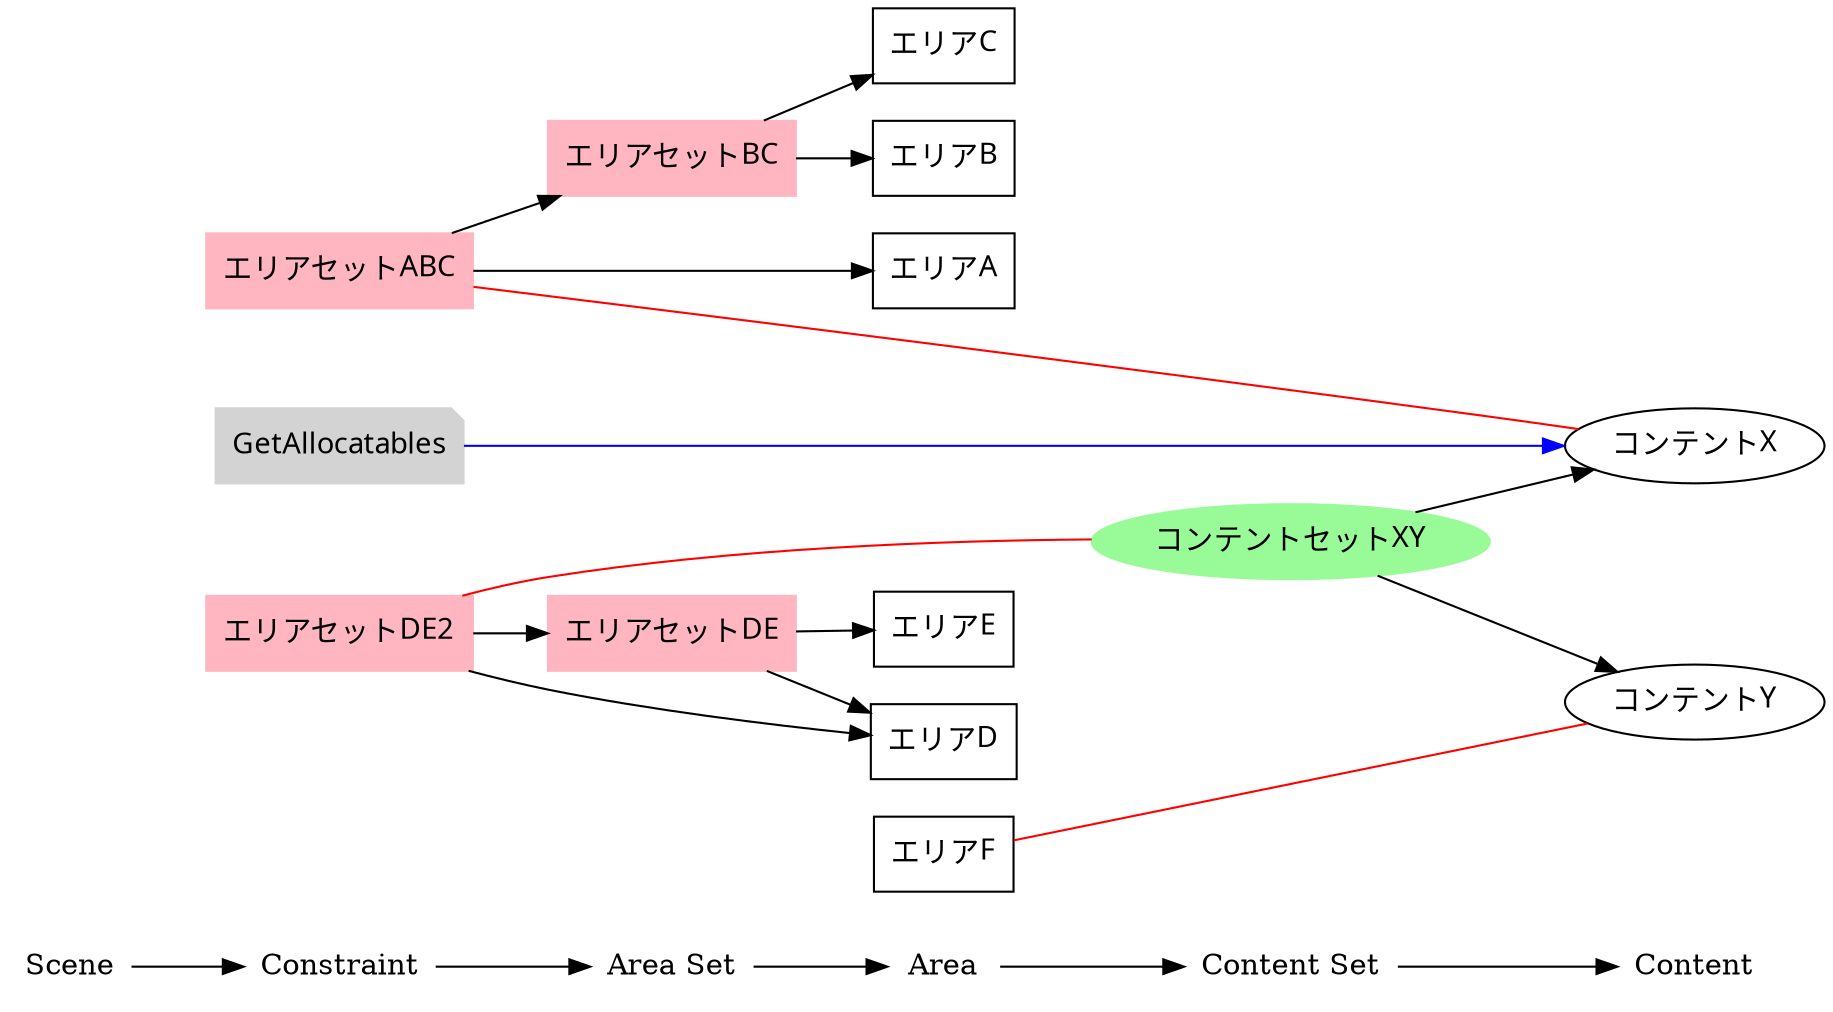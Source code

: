 digraph rule_objects_graph {
	rankdir = LR;
	charset="utf-8";
	clusterrank = global;
	
	node [shape = plaintext];
	Scene -> Constraint -> "Area Set" -> Area -> "Content Set" -> Content; 
	{ rank = same;
		node [shape = box];
		{
			Area;
			e1 [label="エリアA", fontname="Meiryo UI"];
			e2 [label="エリアB", fontname="Meiryo UI"];
			e3 [label="エリアC", fontname="Meiryo UI"];
			e4 [label="エリアD", fontname="Meiryo UI"];
			e5 [label="エリアE", fontname="Meiryo UI"];
			e6 [label="エリアF", fontname="Meiryo UI"];

		}
	}
	
	{ rank = same;
		node [shape = ellipse];
		{
			Content;
			e7 [label="コンテントX", fontname="Meiryo UI"];
			e8 [label="コンテントY", fontname="Meiryo UI"];


		}
	}
	
	{
		subgraph subareaset {
			"Area Set";
			node [shape = box, style = filled, color = lightpink];
			e9 [label="エリアセットBC", fontname="Meiryo UI"];
			e10 [label="エリアセットABC", fontname="Meiryo UI"];
			e11 [label="エリアセットDE", fontname="Meiryo UI"];
			e12 [label="エリアセットDE2", fontname="Meiryo UI"];


		}
	}
	e9 -> e2;
	e9 -> e3;
	e10 -> e1;
	e10 -> e9;
	e11 -> e4;
	e11 -> e5;
	e12 -> e4;
	e12 -> e11;


	
	{
		subgraph subcontentset {
			"Content Set";
			node [shape = ellipse, style = filled, color = palegreen];
			e13 [label="コンテントセットXY", fontname="Meiryo UI"];


		}
	}
	e13 -> e7;
	e13 -> e8;



	e10 -> e7 [dir=none, color=red];
	e6 -> e8 [dir=none, color=red];
	

	e12 -> e13 [dir=none, color=red];
	

	

	

	subgraph scene { rank = same;
		node [shape = circle, style = filled, color = lightblue];
		{
			"Scene";

		}
	}

	{ rank = same;
		node [shape = note, style = filled, color = lightgrey];
		{
			"Constraint";
			e14 [label="GetAllocatables", fontname="Meiryo UI"];
		}
	}
	
	{ rank = same;
		node [shape = note, style = filled, color = lavenderblush2];
		{
			"Constraint";
		}
	}

	{ rank = same;
		node [shape = note, style = filled, color = lightpink2];
		{
			"Constraint";
		}
	}

	e14 -> e7 [color=blue];
	

	

	
}

